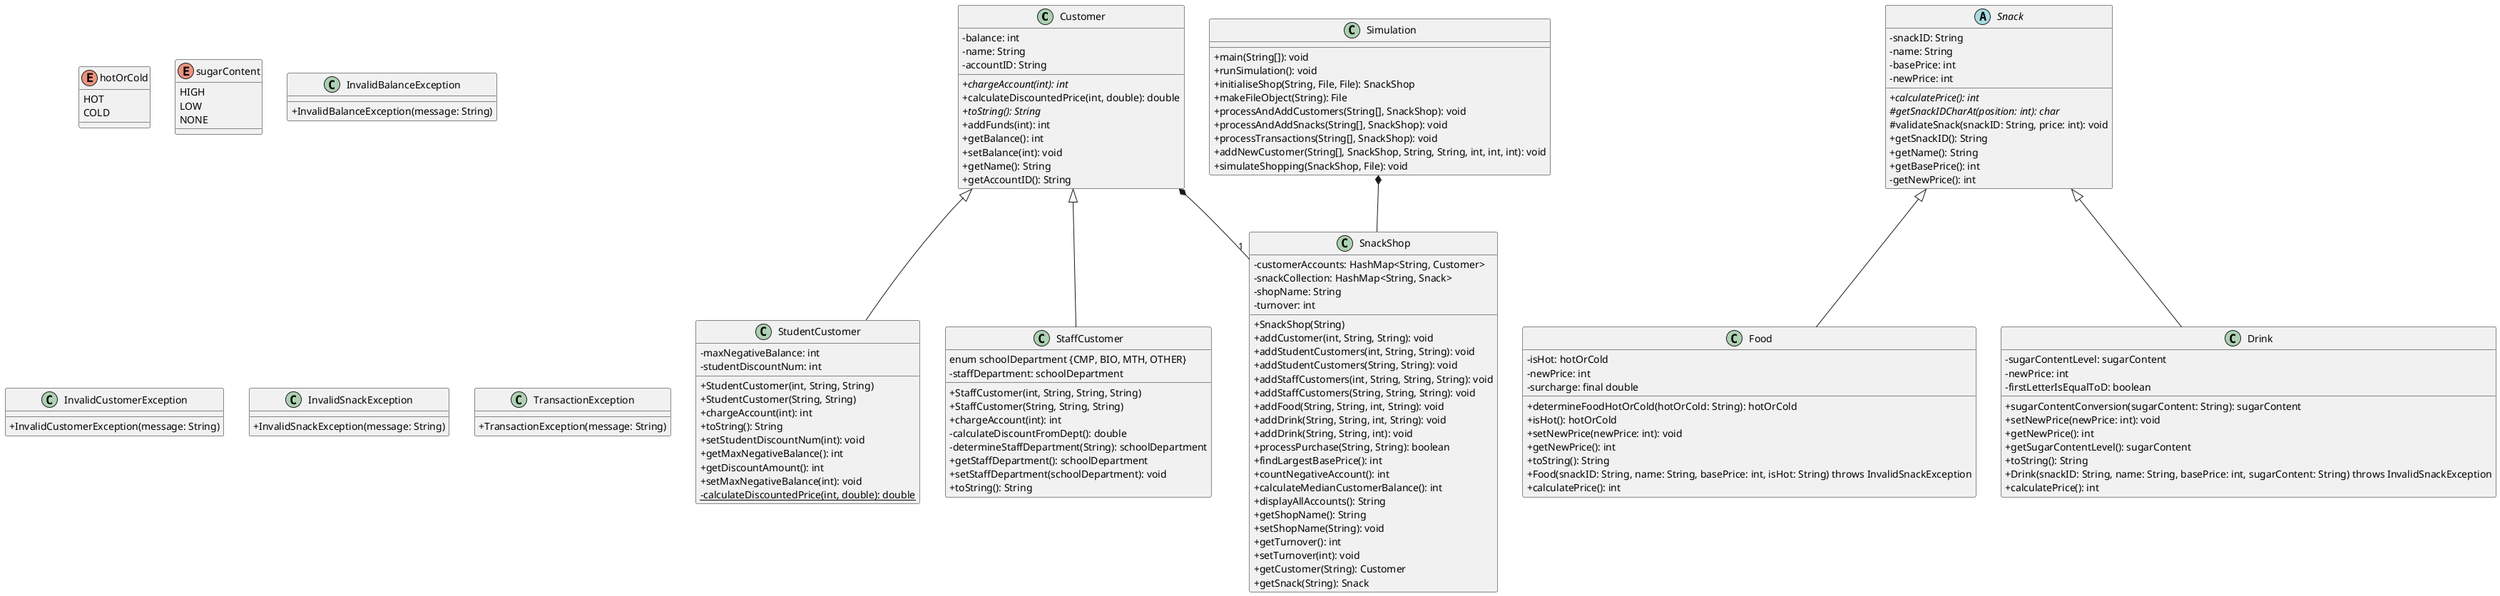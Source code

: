 @startuml

skinparam classAttributeIconSize 0

class Customer {
    - balance: int
    - name: String
    - accountID: String
    {abstract} + chargeAccount(int): int
    + calculateDiscountedPrice(int, double): double
    {abstract} + toString(): String
    + addFunds(int): int
    + getBalance(): int
    + setBalance(int): void
    + getName(): String
    + getAccountID(): String
}

class StudentCustomer {
    - maxNegativeBalance: int
    - studentDiscountNum: int
    + StudentCustomer(int, String, String)
    + StudentCustomer(String, String)
    + chargeAccount(int): int
    + toString(): String
    + setStudentDiscountNum(int): void
    + getMaxNegativeBalance(): int
    + getDiscountAmount(): int
    + setMaxNegativeBalance(int): void
    {static} - calculateDiscountedPrice(int, double): double
}

class StaffCustomer {
    enum schoolDepartment {CMP, BIO, MTH, OTHER}
    - staffDepartment: schoolDepartment
    + StaffCustomer(int, String, String, String)
    + StaffCustomer(String, String, String)
    + chargeAccount(int): int
    - calculateDiscountFromDept(): double
    - determineStaffDepartment(String): schoolDepartment
    + getStaffDepartment(): schoolDepartment
    + setStaffDepartment(schoolDepartment): void
    + toString(): String
}

class SnackShop {
    - customerAccounts: HashMap<String, Customer>
    - snackCollection: HashMap<String, Snack>
    - shopName: String
    - turnover: int
    + SnackShop(String)
    + addCustomer(int, String, String): void
    + addStudentCustomers(int, String, String): void
    + addStudentCustomers(String, String): void
    + addStaffCustomers(int, String, String, String): void
    + addStaffCustomers(String, String, String): void
    + addFood(String, String, int, String): void
    + addDrink(String, String, int, String): void
    + addDrink(String, String, int): void
    + processPurchase(String, String): boolean
    + findLargestBasePrice(): int
    + countNegativeAccount(): int
    + calculateMedianCustomerBalance(): int
    + displayAllAccounts(): String
    + getShopName(): String
    + setShopName(String): void
    + getTurnover(): int
    + setTurnover(int): void
    + getCustomer(String): Customer
    + getSnack(String): Snack
}

class Simulation {
    + main(String[]): void
    + runSimulation(): void
    + initialiseShop(String, File, File): SnackShop
    + makeFileObject(String): File
    + processAndAddCustomers(String[], SnackShop): void
    + processAndAddSnacks(String[], SnackShop): void
    + processTransactions(String[], SnackShop): void
    + addNewCustomer(String[], SnackShop, String, String, int, int, int): void
    + simulateShopping(SnackShop, File): void
}


abstract class Snack {
    - snackID: String
    - name: String
    - basePrice: int
    - newPrice: int

    {abstract} + calculatePrice(): int
    {abstract} # getSnackIDCharAt(position: int): char
    # validateSnack(snackID: String, price: int): void
    + getSnackID(): String
    + getName(): String
    + getBasePrice(): int
    - getNewPrice(): int
}

enum hotOrCold {
    HOT
    COLD
}

class Food {
    - isHot: hotOrCold
    - newPrice: int
    - surcharge: final double

    + determineFoodHotOrCold(hotOrCold: String): hotOrCold
    + isHot(): hotOrCold
    + setNewPrice(newPrice: int): void
    + getNewPrice(): int
    + toString(): String
    + Food(snackID: String, name: String, basePrice: int, isHot: String) throws InvalidSnackException
    + calculatePrice(): int
}

class Drink {
    - sugarContentLevel: sugarContent
    - newPrice: int
    - firstLetterIsEqualToD: boolean

    + sugarContentConversion(sugarContent: String): sugarContent
    + setNewPrice(newPrice: int): void
    + getNewPrice(): int
    + getSugarContentLevel(): sugarContent
    + toString(): String
    + Drink(snackID: String, name: String, basePrice: int, sugarContent: String) throws InvalidSnackException
    + calculatePrice(): int
}

enum sugarContent {
    HIGH
    LOW
    NONE
}


class InvalidBalanceException {
    + InvalidBalanceException(message: String)
}

class InvalidCustomerException {
    + InvalidCustomerException(message: String)
}

class InvalidSnackException {
    + InvalidSnackException(message: String)
}

class TransactionException {
    + TransactionException(message: String)
}


Snack <|-- Food
Snack <|-- Drink

Customer <|-- StudentCustomer
Customer <|-- StaffCustomer
Customer *-- "1" SnackShop
Simulation *-- SnackShop

@enduml
